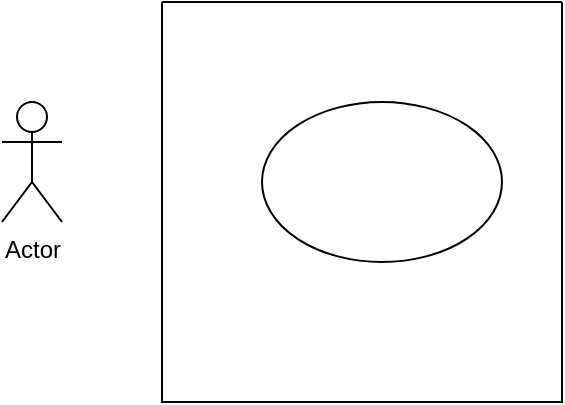 <mxfile>
    <diagram id="aojulnoycNIAVadn_NTM" name="Seite-1">
        <mxGraphModel dx="969" dy="349" grid="1" gridSize="10" guides="1" tooltips="1" connect="1" arrows="1" fold="1" page="1" pageScale="1" pageWidth="827" pageHeight="1169" math="0" shadow="0">
            <root>
                <mxCell id="0"/>
                <mxCell id="1" parent="0"/>
                <mxCell id="2" value="Actor" style="shape=umlActor;verticalLabelPosition=bottom;verticalAlign=top;html=1;outlineConnect=0;" vertex="1" parent="1">
                    <mxGeometry x="130" y="120" width="30" height="60" as="geometry"/>
                </mxCell>
                <mxCell id="3" value="" style="swimlane;startSize=0;" vertex="1" parent="1">
                    <mxGeometry x="210" y="70" width="200" height="200" as="geometry"/>
                </mxCell>
                <mxCell id="4" value="" style="ellipse;whiteSpace=wrap;html=1;" vertex="1" parent="3">
                    <mxGeometry x="50" y="50" width="120" height="80" as="geometry"/>
                </mxCell>
            </root>
        </mxGraphModel>
    </diagram>
</mxfile>